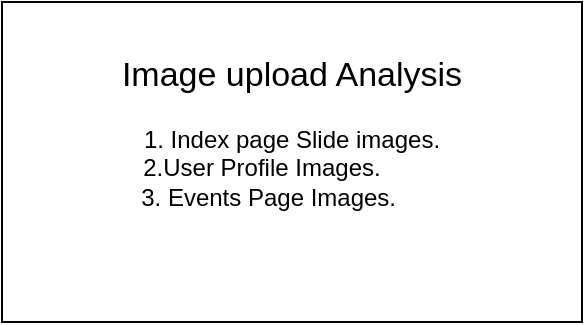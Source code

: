 <mxfile version="24.7.10">
  <diagram name="Page-1" id="QzWkHPL1x1gYwIe0wmMN">
    <mxGraphModel dx="733" dy="473" grid="1" gridSize="10" guides="1" tooltips="1" connect="1" arrows="1" fold="1" page="1" pageScale="1" pageWidth="850" pageHeight="1100" math="0" shadow="0">
      <root>
        <mxCell id="0" />
        <mxCell id="1" parent="0" />
        <mxCell id="hDDgiX2N0tEy7L20g_8q-1" value="&lt;font style=&quot;font-size: 17px;&quot;&gt;Image upload Analysis&lt;/font&gt;&lt;div&gt;&lt;br&gt;&lt;div&gt;1. Index page Slide images.&lt;/div&gt;&lt;div&gt;2.User Profile Images.&amp;nbsp; &amp;nbsp; &amp;nbsp; &amp;nbsp; &amp;nbsp;&lt;/div&gt;&lt;div&gt;3. Events Page Images.&amp;nbsp; &amp;nbsp; &amp;nbsp; &amp;nbsp;&lt;/div&gt;&lt;div&gt;&lt;br&gt;&lt;/div&gt;&lt;div&gt;&lt;br&gt;&lt;/div&gt;&lt;/div&gt;" style="rounded=0;whiteSpace=wrap;html=1;" vertex="1" parent="1">
          <mxGeometry x="180" y="80" width="290" height="160" as="geometry" />
        </mxCell>
      </root>
    </mxGraphModel>
  </diagram>
</mxfile>
